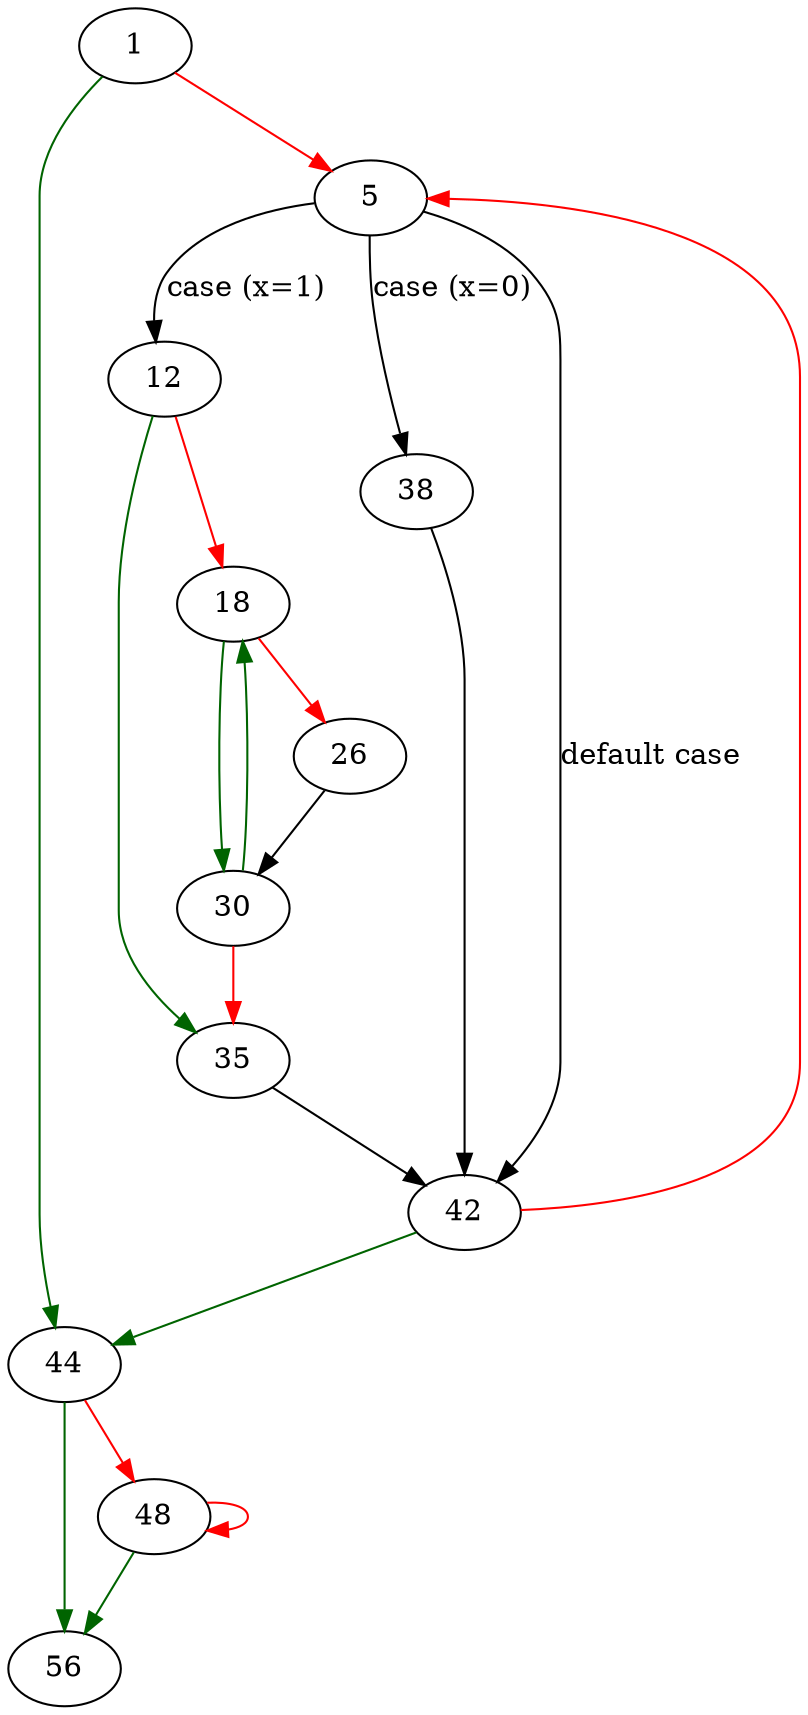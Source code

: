 strict digraph "free_exclude" {
	// Node definitions.
	1 [entry=true];
	44;
	5;
	12;
	38;
	42;
	35;
	18;
	30;
	26;
	56;
	48;

	// Edge definitions.
	1 -> 44 [
		color=darkgreen
		cond=true
	];
	1 -> 5 [
		color=red
		cond=false
	];
	44 -> 56 [
		color=darkgreen
		cond=true
	];
	44 -> 48 [
		color=red
		cond=false
	];
	5 -> 12 [
		cond="case (x=1)"
		label="case (x=1)"
	];
	5 -> 38 [
		cond="case (x=0)"
		label="case (x=0)"
	];
	5 -> 42 [
		cond="default case"
		label="default case"
	];
	12 -> 35 [
		color=darkgreen
		cond=true
	];
	12 -> 18 [
		color=red
		cond=false
	];
	38 -> 42;
	42 -> 44 [
		color=darkgreen
		cond=true
	];
	42 -> 5 [
		color=red
		cond=false
	];
	35 -> 42;
	18 -> 30 [
		color=darkgreen
		cond=true
	];
	18 -> 26 [
		color=red
		cond=false
	];
	30 -> 35 [
		color=red
		cond=false
	];
	30 -> 18 [
		color=darkgreen
		cond=true
	];
	26 -> 30;
	48 -> 56 [
		color=darkgreen
		cond=true
	];
	48 -> 48 [
		color=red
		cond=false
	];
}